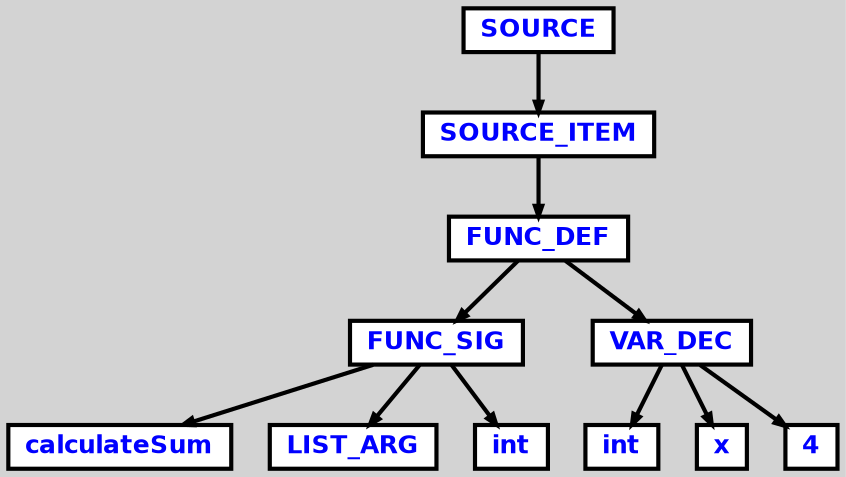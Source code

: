 digraph {

	ordering=out;
	ranksep=.4;
	bgcolor="lightgrey";  node [shape=box, fixedsize=false, fontsize=12, fontname="Helvetica-bold", fontcolor="blue"
	width=.25, height=.25, color="black", fillcolor="white", style="filled, solid, bold"];

	edge [arrowsize=.5, color="black", style="bold"]

	n0x7f4f7729a770[label="SOURCE"]
	n0x7f4f7729a638[label="SOURCE_ITEM"]
	n0x7f4f7729a500[label="FUNC_DEF"]
	n0x7f4f772993f0[label="FUNC_SIG"]
	n0x7f4f77299180[label="calculateSum"]
	n0x7f4f772992b8[label="LIST_ARG"]
	n0x7f4f77299660[label="int"]
	n0x7f4f7729a290[label="VAR_DEC"]
	n0x7f4f7729a158[label="int"]
	n0x7f4f77299ee8[label="x"]
	n0x7f4f7729a3c8[label="4"]

		n0x7f4f7729a770 -> n0x7f4f7729a638		// SOURCE -> SOURCE_ITEM
		n0x7f4f7729a638 -> n0x7f4f7729a500		// SOURCE_ITEM -> FUNC_DEF
		n0x7f4f7729a500 -> n0x7f4f772993f0		// FUNC_DEF -> FUNC_SIG
		n0x7f4f772993f0 -> n0x7f4f77299180		// FUNC_SIG -> calculateSum
		n0x7f4f772993f0 -> n0x7f4f772992b8		// FUNC_SIG -> LIST_ARG
		n0x7f4f772993f0 -> n0x7f4f77299660		// FUNC_SIG -> int
		n0x7f4f7729a500 -> n0x7f4f7729a290		// FUNC_DEF -> VAR_DEC
		n0x7f4f7729a290 -> n0x7f4f7729a158		// VAR_DEC -> int
		n0x7f4f7729a290 -> n0x7f4f77299ee8		// VAR_DEC -> x
		n0x7f4f7729a290 -> n0x7f4f7729a3c8		// VAR_DEC -> 4

}
